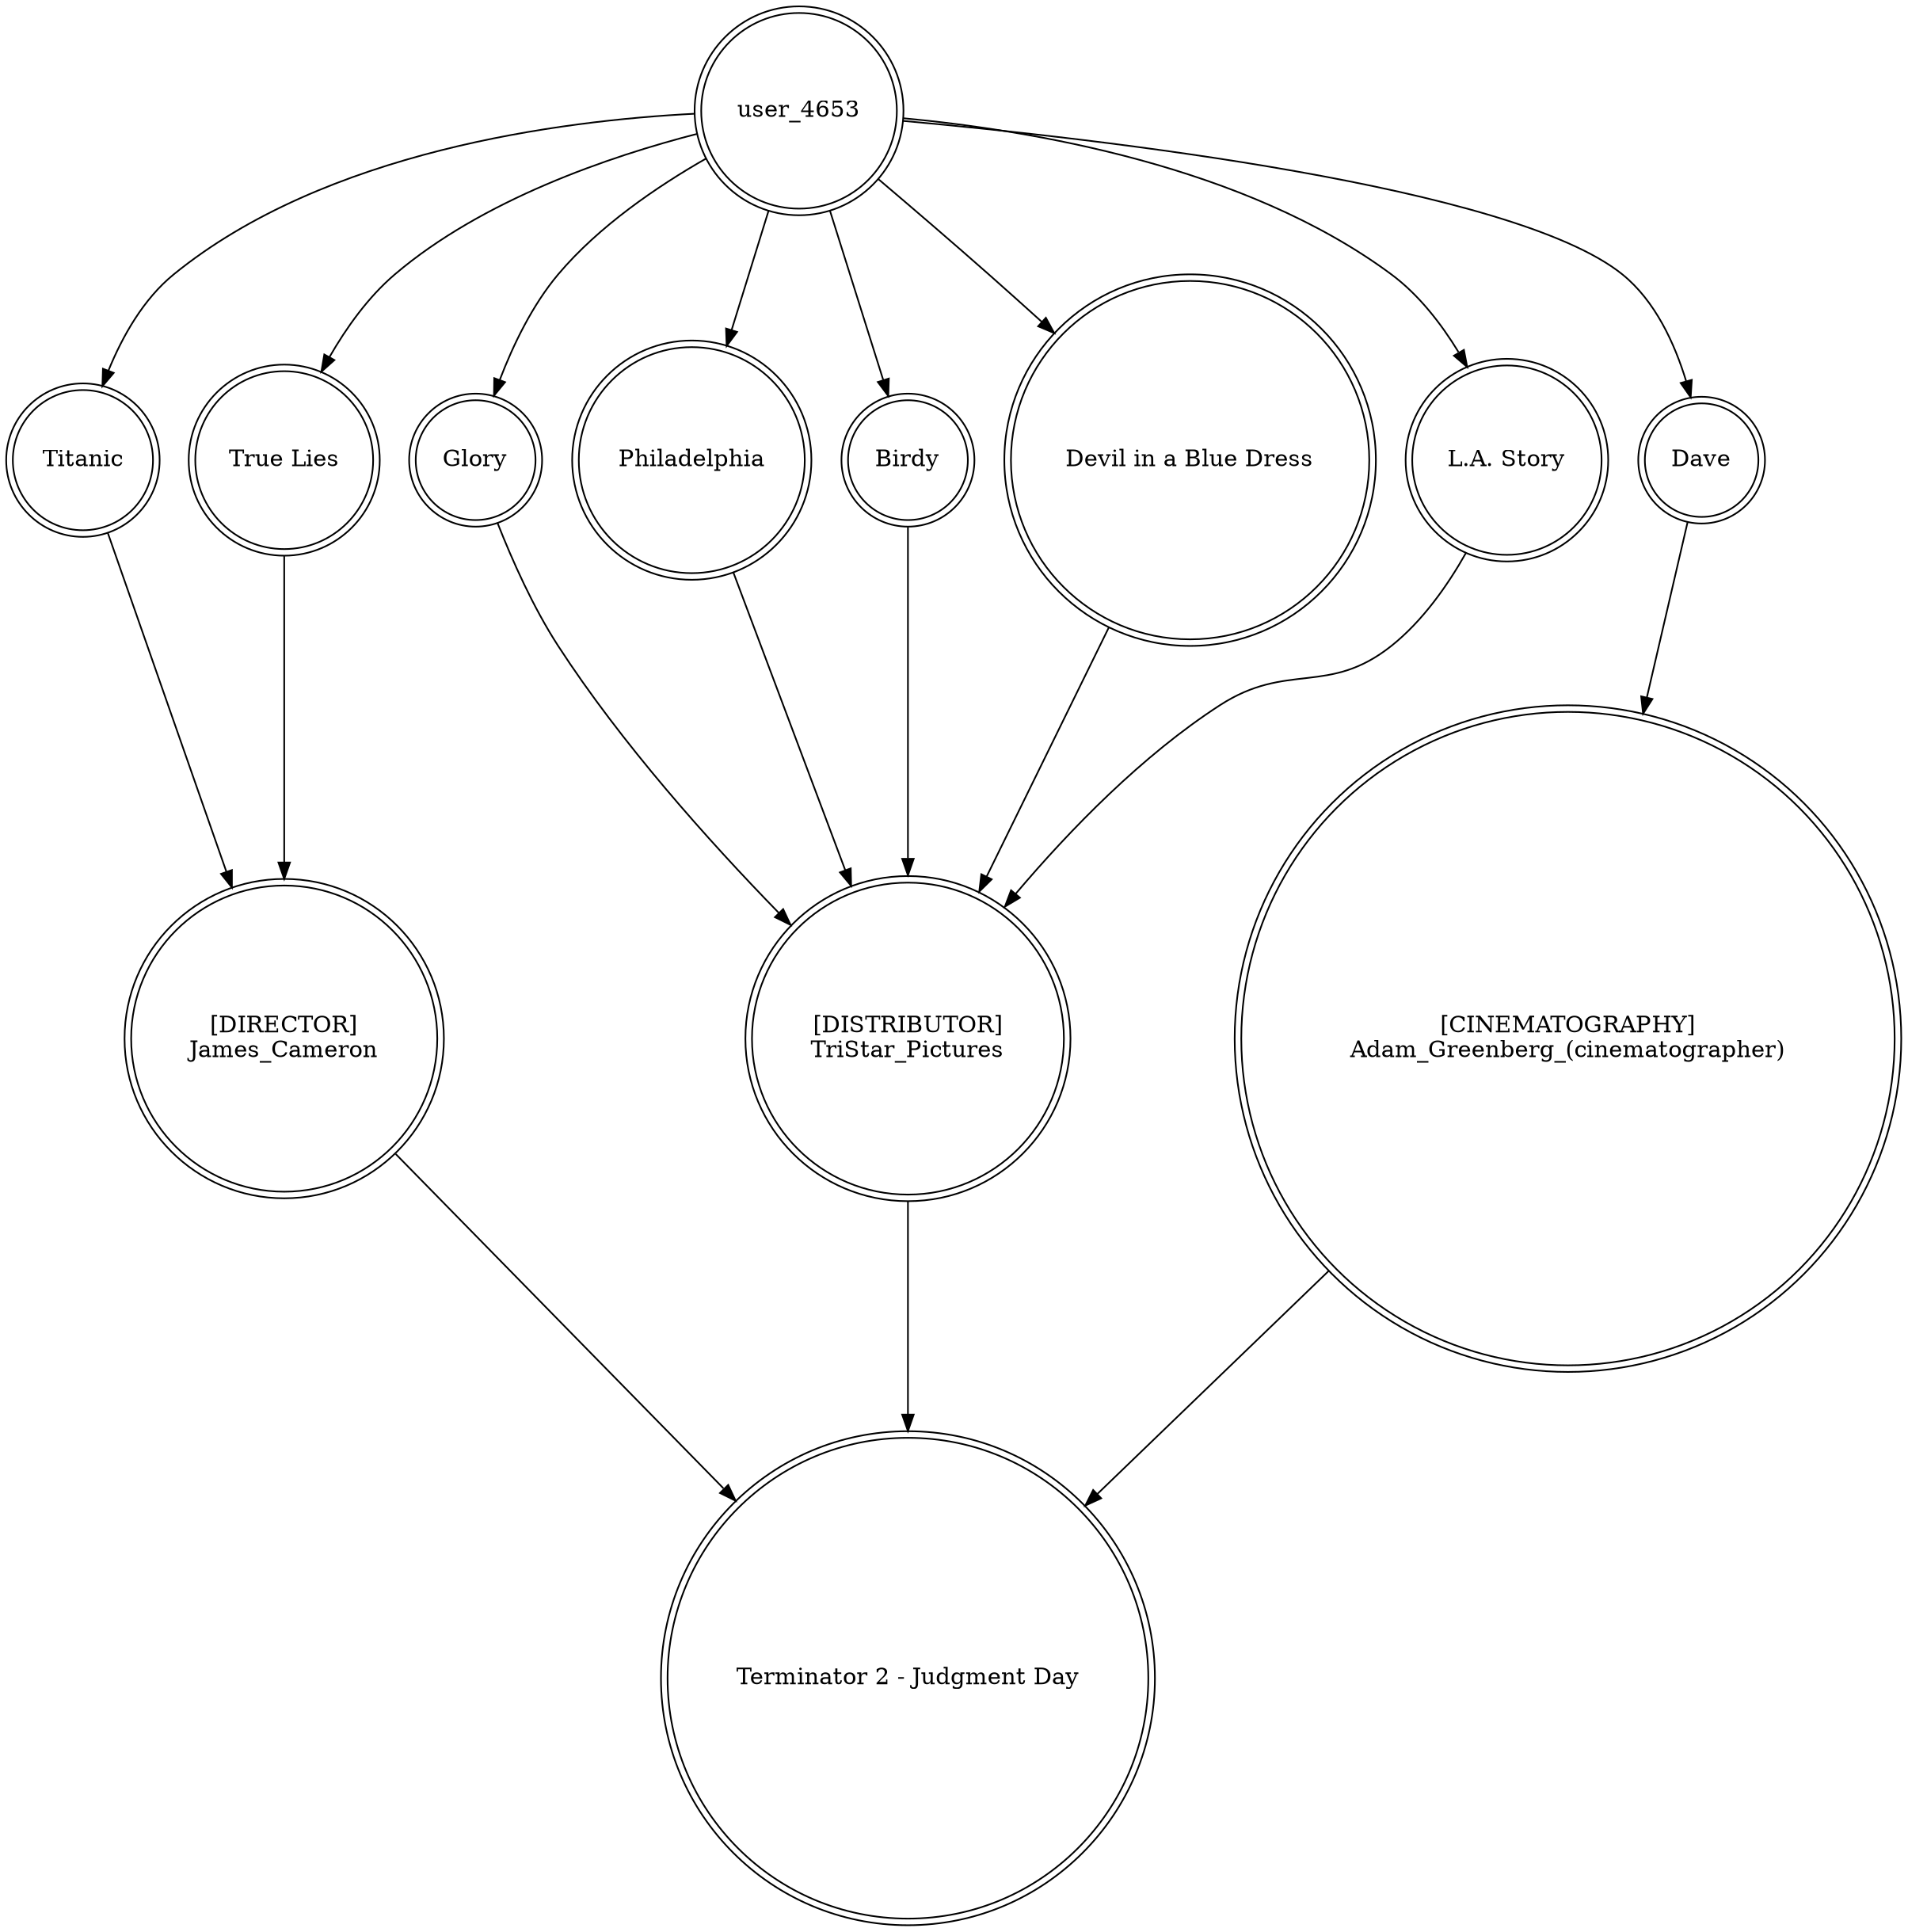 digraph finite_state_machine {
	node [shape=doublecircle]
	user_4653 -> Titanic
	user_4653 -> Glory
	"[DISTRIBUTOR]
TriStar_Pictures" -> "Terminator 2 - Judgment Day"
	"[DIRECTOR]
James_Cameron" -> "Terminator 2 - Judgment Day"
	Glory -> "[DISTRIBUTOR]
TriStar_Pictures"
	Philadelphia -> "[DISTRIBUTOR]
TriStar_Pictures"
	user_4653 -> Birdy
	Birdy -> "[DISTRIBUTOR]
TriStar_Pictures"
	user_4653 -> Philadelphia
	"True Lies" -> "[DIRECTOR]
James_Cameron"
	"Devil in a Blue Dress" -> "[DISTRIBUTOR]
TriStar_Pictures"
	user_4653 -> "True Lies"
	Dave -> "[CINEMATOGRAPHY]
Adam_Greenberg_(cinematographer)"
	user_4653 -> "Devil in a Blue Dress"
	"[CINEMATOGRAPHY]
Adam_Greenberg_(cinematographer)" -> "Terminator 2 - Judgment Day"
	user_4653 -> "L.A. Story"
	"L.A. Story" -> "[DISTRIBUTOR]
TriStar_Pictures"
	Titanic -> "[DIRECTOR]
James_Cameron"
	user_4653 -> Dave
}
